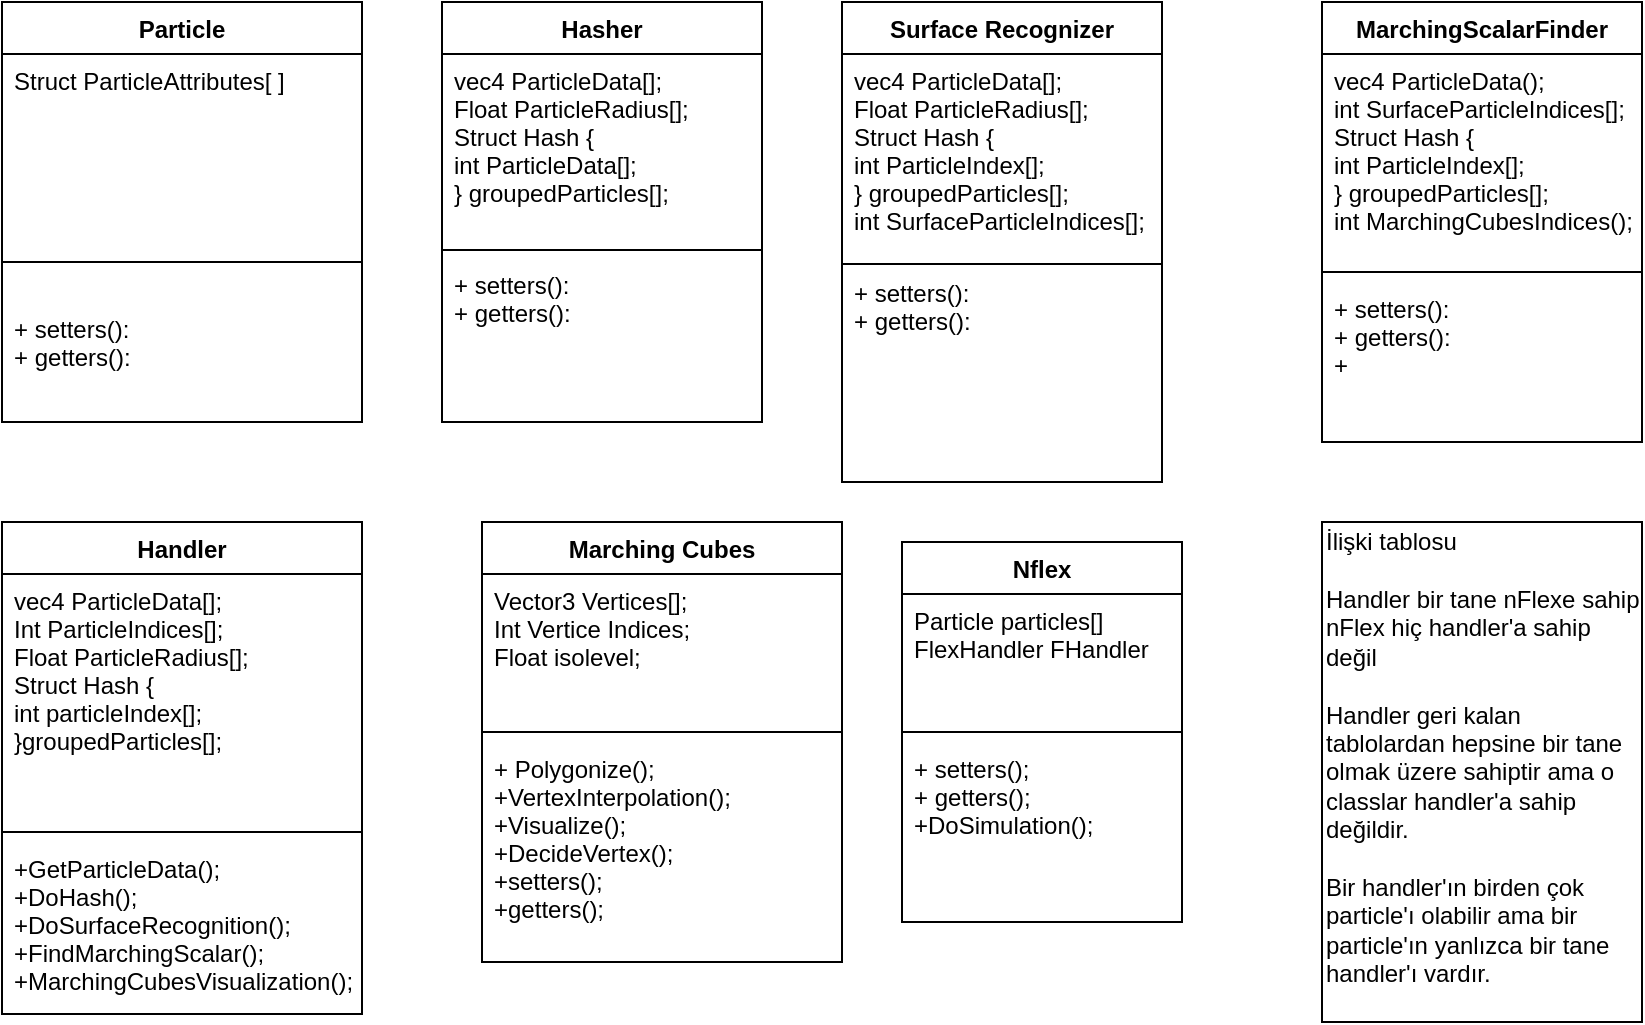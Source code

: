 <mxfile version="12.4.3" type="device" pages="1"><diagram id="T9BTe3iw_ScUxKyrIGR0" name="Page-1"><mxGraphModel dx="1673" dy="896" grid="1" gridSize="10" guides="1" tooltips="1" connect="1" arrows="1" fold="1" page="1" pageScale="1" pageWidth="827" pageHeight="1169" math="0" shadow="0"><root><mxCell id="0"/><mxCell id="1" parent="0"/><mxCell id="W9NH_TJ8iGBg9MddUKKB-1" value="Particle" style="swimlane;fontStyle=1;align=center;verticalAlign=top;childLayout=stackLayout;horizontal=1;startSize=26;horizontalStack=0;resizeParent=1;resizeParentMax=0;resizeLast=0;collapsible=1;marginBottom=0;" parent="1" vertex="1"><mxGeometry x="20" y="20" width="180" height="210" as="geometry"/></mxCell><mxCell id="W9NH_TJ8iGBg9MddUKKB-2" value="Struct ParticleAttributes[ ]" style="text;strokeColor=none;fillColor=none;align=left;verticalAlign=top;spacingLeft=4;spacingRight=4;overflow=hidden;rotatable=0;points=[[0,0.5],[1,0.5]];portConstraint=eastwest;" parent="W9NH_TJ8iGBg9MddUKKB-1" vertex="1"><mxGeometry y="26" width="180" height="84" as="geometry"/></mxCell><mxCell id="W9NH_TJ8iGBg9MddUKKB-3" value="" style="line;strokeWidth=1;fillColor=none;align=left;verticalAlign=middle;spacingTop=-1;spacingLeft=3;spacingRight=3;rotatable=0;labelPosition=right;points=[];portConstraint=eastwest;" parent="W9NH_TJ8iGBg9MddUKKB-1" vertex="1"><mxGeometry y="110" width="180" height="40" as="geometry"/></mxCell><mxCell id="W9NH_TJ8iGBg9MddUKKB-4" value="+ setters():&#10;+ getters(): " style="text;strokeColor=none;fillColor=none;align=left;verticalAlign=top;spacingLeft=4;spacingRight=4;overflow=hidden;rotatable=0;points=[[0,0.5],[1,0.5]];portConstraint=eastwest;" parent="W9NH_TJ8iGBg9MddUKKB-1" vertex="1"><mxGeometry y="150" width="180" height="60" as="geometry"/></mxCell><mxCell id="W9NH_TJ8iGBg9MddUKKB-5" value="Hasher" style="swimlane;fontStyle=1;align=center;verticalAlign=top;childLayout=stackLayout;horizontal=1;startSize=26;horizontalStack=0;resizeParent=1;resizeParentMax=0;resizeLast=0;collapsible=1;marginBottom=0;" parent="1" vertex="1"><mxGeometry x="240" y="20" width="160" height="210" as="geometry"/></mxCell><mxCell id="W9NH_TJ8iGBg9MddUKKB-6" value="vec4 ParticleData[];&#10;Float ParticleRadius[];&#10;Struct Hash {&#10;int ParticleData[];&#10;} groupedParticles[];" style="text;strokeColor=none;fillColor=none;align=left;verticalAlign=top;spacingLeft=4;spacingRight=4;overflow=hidden;rotatable=0;points=[[0,0.5],[1,0.5]];portConstraint=eastwest;" parent="W9NH_TJ8iGBg9MddUKKB-5" vertex="1"><mxGeometry y="26" width="160" height="94" as="geometry"/></mxCell><mxCell id="W9NH_TJ8iGBg9MddUKKB-7" value="" style="line;strokeWidth=1;fillColor=none;align=left;verticalAlign=middle;spacingTop=-1;spacingLeft=3;spacingRight=3;rotatable=0;labelPosition=right;points=[];portConstraint=eastwest;" parent="W9NH_TJ8iGBg9MddUKKB-5" vertex="1"><mxGeometry y="120" width="160" height="8" as="geometry"/></mxCell><mxCell id="W9NH_TJ8iGBg9MddUKKB-8" value="+ setters():&#10;+ getters(): " style="text;strokeColor=none;fillColor=none;align=left;verticalAlign=top;spacingLeft=4;spacingRight=4;overflow=hidden;rotatable=0;points=[[0,0.5],[1,0.5]];portConstraint=eastwest;" parent="W9NH_TJ8iGBg9MddUKKB-5" vertex="1"><mxGeometry y="128" width="160" height="82" as="geometry"/></mxCell><mxCell id="W9NH_TJ8iGBg9MddUKKB-9" value="Handler" style="swimlane;fontStyle=1;align=center;verticalAlign=top;childLayout=stackLayout;horizontal=1;startSize=26;horizontalStack=0;resizeParent=1;resizeParentMax=0;resizeLast=0;collapsible=1;marginBottom=0;" parent="1" vertex="1"><mxGeometry x="20" y="280" width="180" height="246" as="geometry"/></mxCell><mxCell id="W9NH_TJ8iGBg9MddUKKB-10" value="vec4 ParticleData[];&#10;Int ParticleIndices[];&#10;Float ParticleRadius[];&#10;Struct Hash {&#10;int particleIndex[];&#10;}groupedParticles[];&#10;" style="text;strokeColor=none;fillColor=none;align=left;verticalAlign=top;spacingLeft=4;spacingRight=4;overflow=hidden;rotatable=0;points=[[0,0.5],[1,0.5]];portConstraint=eastwest;" parent="W9NH_TJ8iGBg9MddUKKB-9" vertex="1"><mxGeometry y="26" width="180" height="124" as="geometry"/></mxCell><mxCell id="W9NH_TJ8iGBg9MddUKKB-11" value="" style="line;strokeWidth=1;fillColor=none;align=left;verticalAlign=middle;spacingTop=-1;spacingLeft=3;spacingRight=3;rotatable=0;labelPosition=right;points=[];portConstraint=eastwest;" parent="W9NH_TJ8iGBg9MddUKKB-9" vertex="1"><mxGeometry y="150" width="180" height="10" as="geometry"/></mxCell><mxCell id="W9NH_TJ8iGBg9MddUKKB-12" value="+GetParticleData();&#10;+DoHash();&#10;+DoSurfaceRecognition();&#10;+FindMarchingScalar();&#10;+MarchingCubesVisualization();" style="text;strokeColor=none;fillColor=none;align=left;verticalAlign=top;spacingLeft=4;spacingRight=4;overflow=hidden;rotatable=0;points=[[0,0.5],[1,0.5]];portConstraint=eastwest;" parent="W9NH_TJ8iGBg9MddUKKB-9" vertex="1"><mxGeometry y="160" width="180" height="86" as="geometry"/></mxCell><mxCell id="W9NH_TJ8iGBg9MddUKKB-13" value="MarchingScalarFinder" style="swimlane;fontStyle=1;align=center;verticalAlign=top;childLayout=stackLayout;horizontal=1;startSize=26;horizontalStack=0;resizeParent=1;resizeParentMax=0;resizeLast=0;collapsible=1;marginBottom=0;" parent="1" vertex="1"><mxGeometry x="680" y="20" width="160" height="220" as="geometry"/></mxCell><mxCell id="W9NH_TJ8iGBg9MddUKKB-14" value="vec4 ParticleData();&#10;int SurfaceParticleIndices[];&#10;Struct Hash {&#10;int ParticleIndex[];&#10;} groupedParticles[];&#10;int MarchingCubesIndices();" style="text;strokeColor=none;fillColor=none;align=left;verticalAlign=top;spacingLeft=4;spacingRight=4;overflow=hidden;rotatable=0;points=[[0,0.5],[1,0.5]];portConstraint=eastwest;" parent="W9NH_TJ8iGBg9MddUKKB-13" vertex="1"><mxGeometry y="26" width="160" height="104" as="geometry"/></mxCell><mxCell id="W9NH_TJ8iGBg9MddUKKB-15" value="" style="line;strokeWidth=1;fillColor=none;align=left;verticalAlign=middle;spacingTop=-1;spacingLeft=3;spacingRight=3;rotatable=0;labelPosition=right;points=[];portConstraint=eastwest;" parent="W9NH_TJ8iGBg9MddUKKB-13" vertex="1"><mxGeometry y="130" width="160" height="10" as="geometry"/></mxCell><mxCell id="W9NH_TJ8iGBg9MddUKKB-16" value="+ setters():&#10;+ getters(): &#10;+" style="text;strokeColor=none;fillColor=none;align=left;verticalAlign=top;spacingLeft=4;spacingRight=4;overflow=hidden;rotatable=0;points=[[0,0.5],[1,0.5]];portConstraint=eastwest;" parent="W9NH_TJ8iGBg9MddUKKB-13" vertex="1"><mxGeometry y="140" width="160" height="80" as="geometry"/></mxCell><mxCell id="W9NH_TJ8iGBg9MddUKKB-17" value="Surface Recognizer" style="swimlane;fontStyle=1;align=center;verticalAlign=top;childLayout=stackLayout;horizontal=1;startSize=26;horizontalStack=0;resizeParent=1;resizeParentMax=0;resizeLast=0;collapsible=1;marginBottom=0;" parent="1" vertex="1"><mxGeometry x="440" y="20" width="160" height="240" as="geometry"/></mxCell><mxCell id="W9NH_TJ8iGBg9MddUKKB-18" value="vec4 ParticleData[];&#10;Float ParticleRadius[];&#10;Struct Hash {&#10;int ParticleIndex[];&#10;} groupedParticles[];&#10;int SurfaceParticleIndices[];" style="text;strokeColor=none;fillColor=none;align=left;verticalAlign=top;spacingLeft=4;spacingRight=4;overflow=hidden;rotatable=0;points=[[0,0.5],[1,0.5]];portConstraint=eastwest;" parent="W9NH_TJ8iGBg9MddUKKB-17" vertex="1"><mxGeometry y="26" width="160" height="104" as="geometry"/></mxCell><mxCell id="W9NH_TJ8iGBg9MddUKKB-19" value="" style="line;strokeWidth=1;fillColor=none;align=left;verticalAlign=middle;spacingTop=-1;spacingLeft=3;spacingRight=3;rotatable=0;labelPosition=right;points=[];portConstraint=eastwest;" parent="W9NH_TJ8iGBg9MddUKKB-17" vertex="1"><mxGeometry y="130" width="160" height="2" as="geometry"/></mxCell><mxCell id="W9NH_TJ8iGBg9MddUKKB-20" value="+ setters():&#10;+ getters(): " style="text;strokeColor=none;fillColor=none;align=left;verticalAlign=top;spacingLeft=4;spacingRight=4;overflow=hidden;rotatable=0;points=[[0,0.5],[1,0.5]];portConstraint=eastwest;" parent="W9NH_TJ8iGBg9MddUKKB-17" vertex="1"><mxGeometry y="132" width="160" height="108" as="geometry"/></mxCell><mxCell id="W9NH_TJ8iGBg9MddUKKB-21" value="Marching Cubes" style="swimlane;fontStyle=1;align=center;verticalAlign=top;childLayout=stackLayout;horizontal=1;startSize=26;horizontalStack=0;resizeParent=1;resizeParentMax=0;resizeLast=0;collapsible=1;marginBottom=0;" parent="1" vertex="1"><mxGeometry x="260" y="280" width="180" height="220" as="geometry"/></mxCell><mxCell id="W9NH_TJ8iGBg9MddUKKB-22" value="Vector3 Vertices[];&#10;Int Vertice Indices;&#10;Float isolevel;" style="text;strokeColor=none;fillColor=none;align=left;verticalAlign=top;spacingLeft=4;spacingRight=4;overflow=hidden;rotatable=0;points=[[0,0.5],[1,0.5]];portConstraint=eastwest;" parent="W9NH_TJ8iGBg9MddUKKB-21" vertex="1"><mxGeometry y="26" width="180" height="74" as="geometry"/></mxCell><mxCell id="W9NH_TJ8iGBg9MddUKKB-23" value="" style="line;strokeWidth=1;fillColor=none;align=left;verticalAlign=middle;spacingTop=-1;spacingLeft=3;spacingRight=3;rotatable=0;labelPosition=right;points=[];portConstraint=eastwest;" parent="W9NH_TJ8iGBg9MddUKKB-21" vertex="1"><mxGeometry y="100" width="180" height="10" as="geometry"/></mxCell><mxCell id="W9NH_TJ8iGBg9MddUKKB-24" value="+ Polygonize();&#10;+VertexInterpolation();&#10;+Visualize();&#10;+DecideVertex();&#10;+setters();&#10;+getters();" style="text;strokeColor=none;fillColor=none;align=left;verticalAlign=top;spacingLeft=4;spacingRight=4;overflow=hidden;rotatable=0;points=[[0,0.5],[1,0.5]];portConstraint=eastwest;" parent="W9NH_TJ8iGBg9MddUKKB-21" vertex="1"><mxGeometry y="110" width="180" height="110" as="geometry"/></mxCell><mxCell id="W9NH_TJ8iGBg9MddUKKB-28" value="İlişki tablosu&lt;br&gt;&lt;br&gt;Handler bir tane nFlexe sahip nFlex hiç handler'a sahip değil&lt;br&gt;&lt;br&gt;Handler geri kalan tablolardan hepsine bir tane olmak üzere sahiptir ama o classlar handler'a sahip değildir.&lt;br&gt;&lt;br&gt;Bir handler'ın birden çok particle'ı olabilir ama bir particle'ın yanlızca bir tane handler'ı vardır.&lt;br&gt;&lt;br&gt;" style="rounded=0;whiteSpace=wrap;html=1;align=left;" parent="1" vertex="1"><mxGeometry x="680" y="280" width="160" height="250" as="geometry"/></mxCell><mxCell id="W9NH_TJ8iGBg9MddUKKB-30" value="Nflex" style="swimlane;fontStyle=1;align=center;verticalAlign=top;childLayout=stackLayout;horizontal=1;startSize=26;horizontalStack=0;resizeParent=1;resizeParentMax=0;resizeLast=0;collapsible=1;marginBottom=0;" parent="1" vertex="1"><mxGeometry x="470" y="290" width="140" height="190" as="geometry"/></mxCell><mxCell id="W9NH_TJ8iGBg9MddUKKB-31" value="Particle particles[]&#10;FlexHandler FHandler&#10;&#10;" style="text;strokeColor=none;fillColor=none;align=left;verticalAlign=top;spacingLeft=4;spacingRight=4;overflow=hidden;rotatable=0;points=[[0,0.5],[1,0.5]];portConstraint=eastwest;" parent="W9NH_TJ8iGBg9MddUKKB-30" vertex="1"><mxGeometry y="26" width="140" height="64" as="geometry"/></mxCell><mxCell id="W9NH_TJ8iGBg9MddUKKB-32" value="" style="line;strokeWidth=1;fillColor=none;align=left;verticalAlign=middle;spacingTop=-1;spacingLeft=3;spacingRight=3;rotatable=0;labelPosition=right;points=[];portConstraint=eastwest;" parent="W9NH_TJ8iGBg9MddUKKB-30" vertex="1"><mxGeometry y="90" width="140" height="10" as="geometry"/></mxCell><mxCell id="W9NH_TJ8iGBg9MddUKKB-33" value="+ setters();&#10;+ getters();&#10;+DoSimulation();" style="text;strokeColor=none;fillColor=none;align=left;verticalAlign=top;spacingLeft=4;spacingRight=4;overflow=hidden;rotatable=0;points=[[0,0.5],[1,0.5]];portConstraint=eastwest;" parent="W9NH_TJ8iGBg9MddUKKB-30" vertex="1"><mxGeometry y="100" width="140" height="90" as="geometry"/></mxCell></root></mxGraphModel></diagram></mxfile>